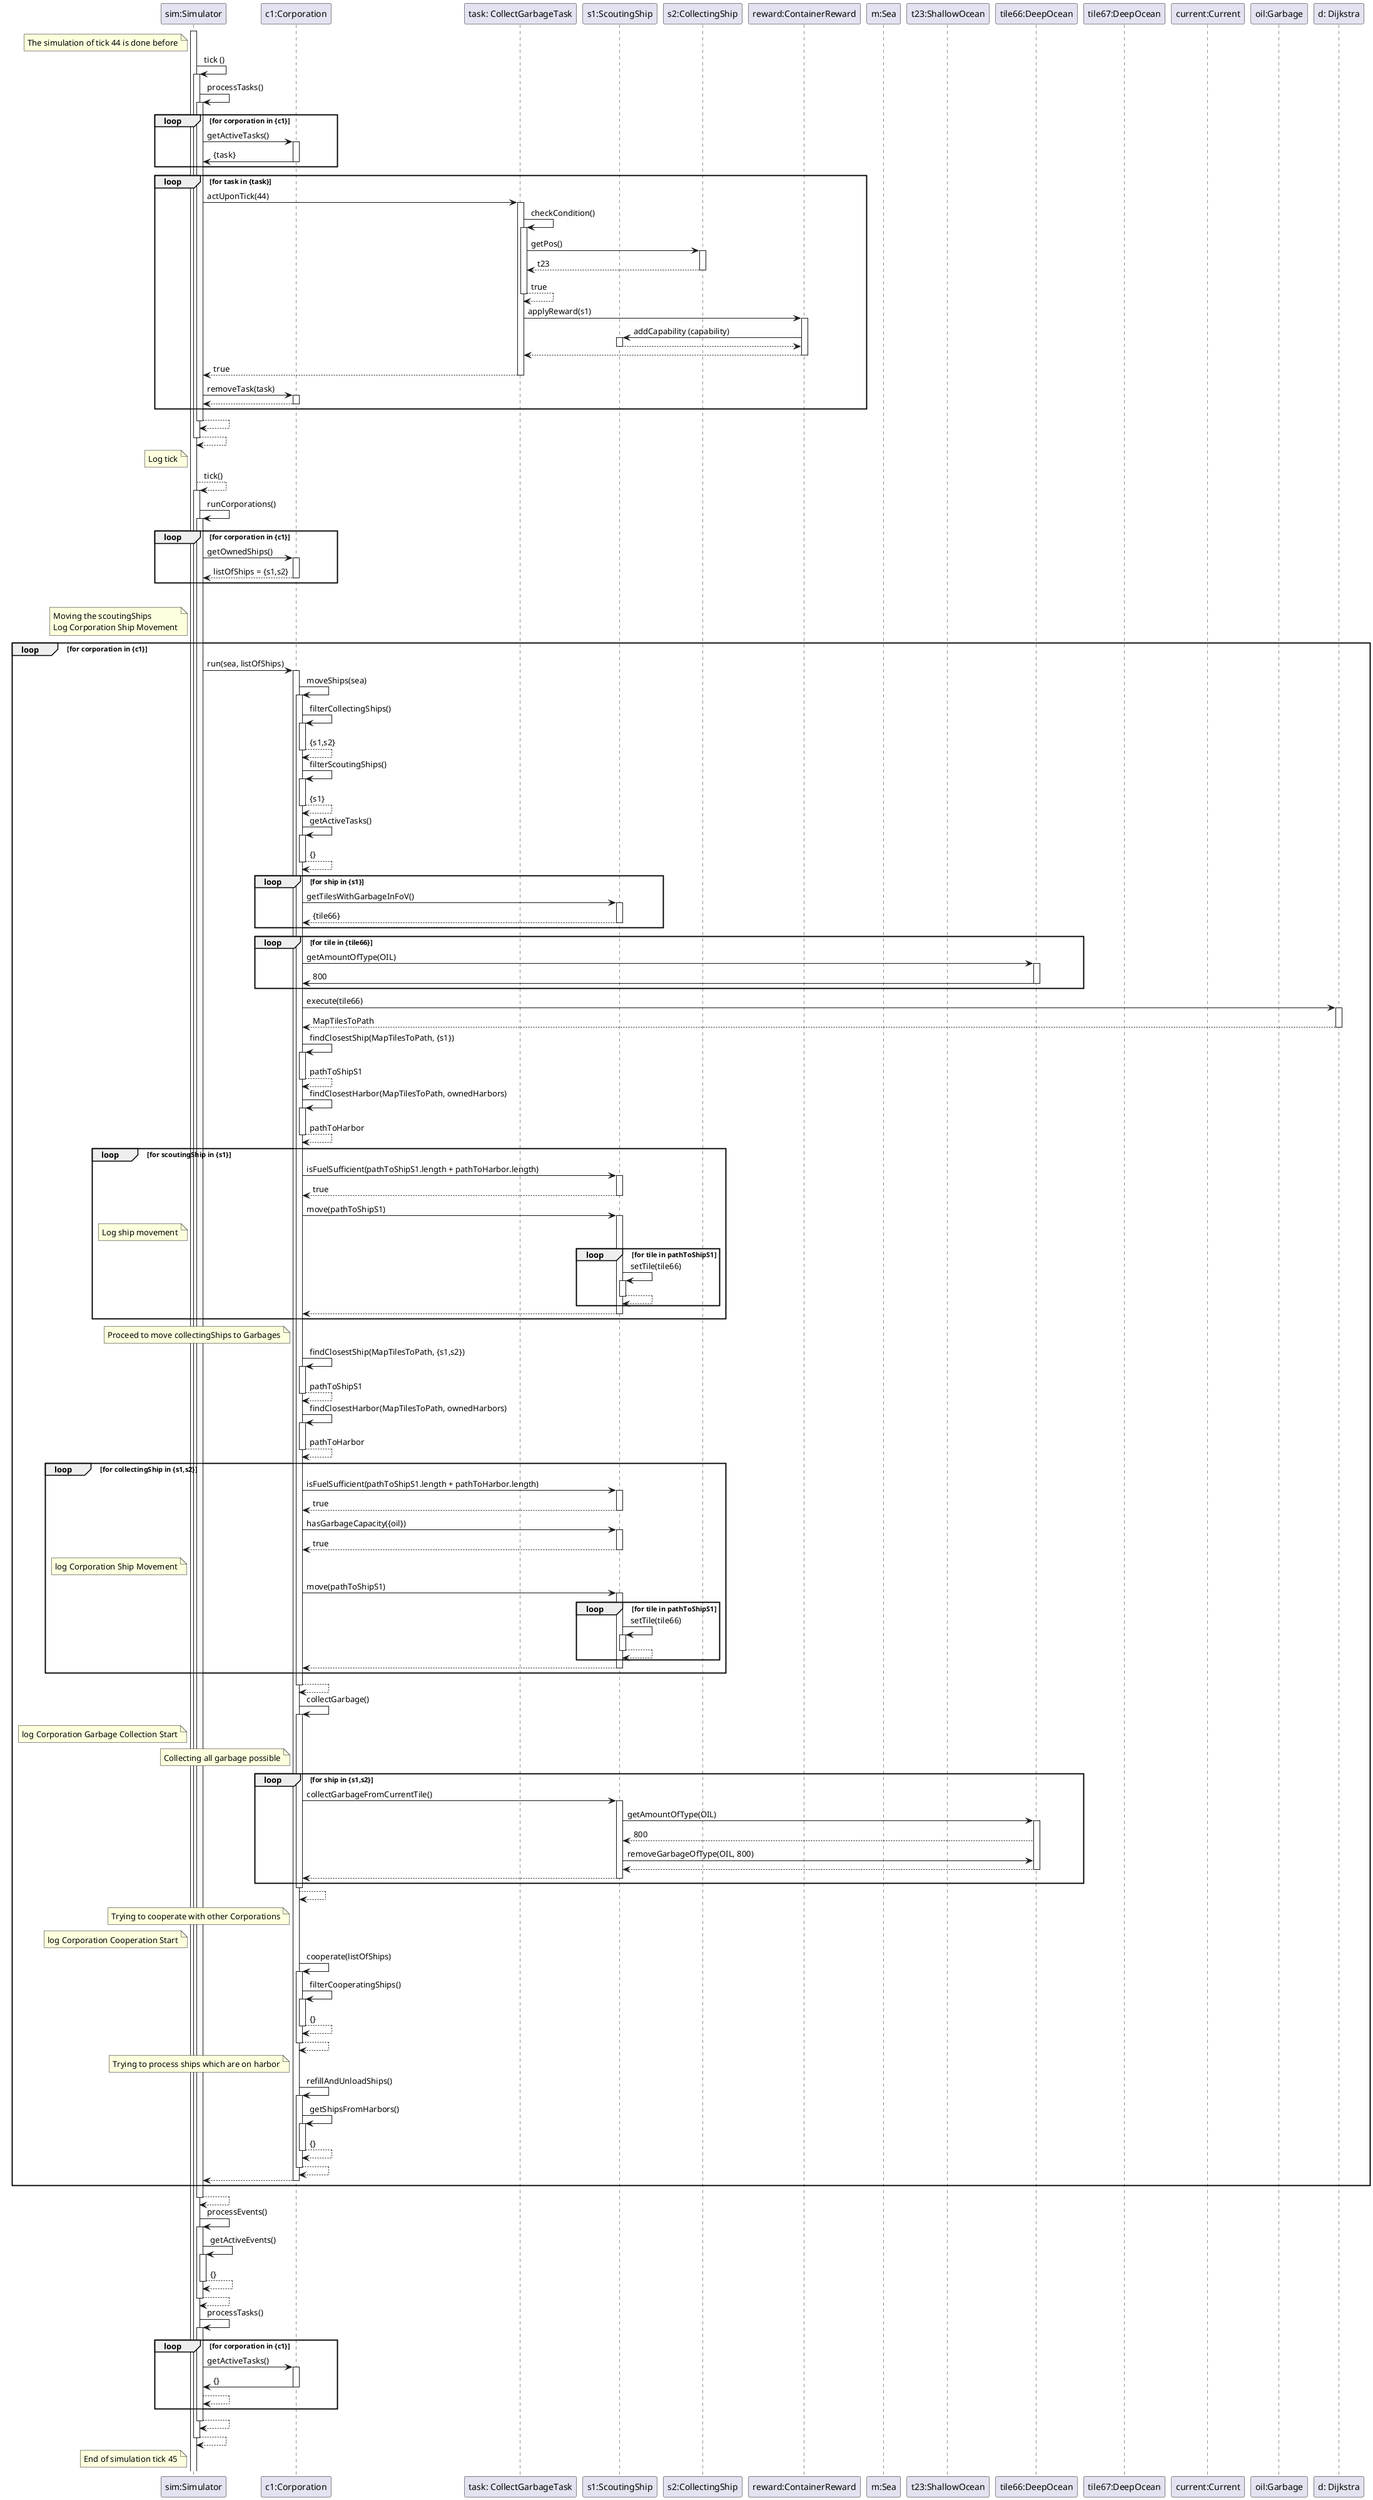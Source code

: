 @startuml
participant "sim:Simulator" as sim
participant "c1:Corporation" as c1
participant "task: CollectGarbageTask" as task
participant "s1:ScoutingShip" as s1
participant "s2:CollectingShip" as s2
participant "reward:ContainerReward" as reward
participant "m:Sea" as m
participant "t23:ShallowOcean" as t23
participant "tile66:DeepOcean" as tile66
participant "tile67:DeepOcean" as tile67
participant "current:Current" as current
participant "oil:Garbage" as oil
participant "d: Dijkstra" as d


activate sim

note left of sim
    The simulation of tick 44 is done before
end note

sim -> sim: tick ()
activate sim

sim -> sim : processTasks()
activate sim

loop for corporation in {c1}
sim -> c1: getActiveTasks()
activate c1

c1 -> sim: {task}
deactivate c1
end

loop for task in {task}

sim -> task: actUponTick(44)
activate task

task -> task: checkCondition()
activate task

task -> s2: getPos()
activate s2

s2 --> task: t23
deactivate s2

task --> task: true
deactivate task

task -> reward: applyReward(s1)
activate reward

reward -> s1: addCapability (capability)
activate s1

s1 --> reward
deactivate

reward --> task
deactivate reward

task --> sim: true
deactivate task

sim -> c1: removeTask(task)
activate c1

c1 --> sim
deactivate c1
end
sim --> sim
deactivate sim
sim --> sim
deactivate sim

note left of sim
Log tick
end note
sim --> sim: tick()
activate sim

sim -> sim: runCorporations()
activate sim

loop for corporation in {c1}

sim -> c1: getOwnedShips()
activate c1

c1 --> sim: listOfShips = {s1,s2}
deactivate c1

end

loop for corporation in {c1}
note left of sim
Moving the scoutingShips
Log Corporation Ship Movement
end note
loop for corporation in {c1}
sim -> c1: run(sea, listOfShips)
activate c1

c1 -> c1: moveShips(sea)
activate c1

c1 -> c1: filterCollectingShips()
activate c1

c1 --> c1: {s1,s2}
deactivate c1

c1 -> c1: filterScoutingShips()
activate c1

c1 --> c1: {s1}
deactivate c1

c1 -> c1: getActiveTasks()
activate c1

c1-->c1: {}
deactivate c1

loop for ship in {s1}

c1 -> s1: getTilesWithGarbageInFoV()
activate s1

s1 --> c1: {tile66}
deactivate s1
end

loop for tile in {tile66}

c1 -> tile66: getAmountOfType(OIL)
activate tile66

tile66 -> c1: 800
deactivate tile66
end

c1 -> d: execute(tile66)
activate d

d --> c1: MapTilesToPath
deactivate d


c1 -> c1: findClosestShip(MapTilesToPath, {s1})
activate c1

c1 --> c1: pathToShipS1
deactivate c1

c1 -> c1: findClosestHarbor(MapTilesToPath, ownedHarbors)
activate c1

c1 --> c1: pathToHarbor
deactivate c1

loop for scoutingShip in {s1}

c1 -> s1: isFuelSufficient(pathToShipS1.length + pathToHarbor.length)
activate s1

s1 --> c1: true
deactivate s1

c1 -> s1: move(pathToShipS1)
note left of sim
Log ship movement
end note
activate s1
loop for tile in pathToShipS1

s1 -> s1: setTile(tile66)
activate s1

s1 --> s1:
deactivate s1
end
s1 --> c1
deactivate s1
end



note left of c1
Proceed to move collectingShips to Garbages
end note
c1 -> c1: findClosestShip(MapTilesToPath, {s1,s2})
activate c1

c1 --> c1: pathToShipS1
deactivate c1

c1 -> c1: findClosestHarbor(MapTilesToPath, ownedHarbors)
activate c1

c1 --> c1: pathToHarbor
deactivate c1

loop for collectingShip in {s1,s2}

c1 -> s1: isFuelSufficient(pathToShipS1.length + pathToHarbor.length)
activate s1

s1 --> c1: true
deactivate s1

c1 -> s1: hasGarbageCapacity({oil})
activate s1

s1 --> c1: true
deactivate s1


note left of sim
log Corporation Ship Movement
end note
c1 -> s1: move(pathToShipS1)
activate s1
loop for tile in pathToShipS1

s1 -> s1: setTile(tile66)
activate s1

s1 --> s1:
deactivate s1
end
s1 --> c1
deactivate s1
end

c1 --> c1
deactivate c1
c1 -> c1: collectGarbage()
activate c1

note left of sim
log Corporation Garbage Collection Start
end note
note left of c1
Collecting all garbage possible
end note

loop for ship in {s1,s2}
c1 -> s1: collectGarbageFromCurrentTile()
activate s1
s1-> tile66:getAmountOfType(OIL)
activate tile66
tile66--> s1: 800
s1 -> tile66: removeGarbageOfType(OIL, 800)
tile66 --> s1:
deactivate tile66
s1 --> c1:
deactivate s1
end


deactivate c1
c1 -->c1:
note left of c1
Trying to cooperate with other Corporations
end note

note left of sim
log Corporation Cooperation Start
end note
c1 -> c1: cooperate(listOfShips)
activate c1
c1 -> c1 : filterCooperatingShips()
activate c1
c1 --> c1: {}
deactivate c1
c1 --> c1
deactivate c1


note left of c1
Trying to process ships which are on harbor
end note

c1 -> c1: refillAndUnloadShips()
activate c1

c1 -> c1:getShipsFromHarbors()
activate c1
c1 --> c1: {}
deactivate c1
c1 --> c1
deactivate c1

c1 --> sim
deactivate c1

end



sim --> sim

deactivate sim


sim -> sim: processEvents()
activate sim

sim -> sim: getActiveEvents()
activate sim

sim --> sim: {}
deactivate sim

sim --> sim
deactivate sim

sim -> sim : processTasks()
activate sim

loop for corporation in {c1}
sim-> c1: getActiveTasks()
activate c1

c1 -> sim: {}
deactivate c1
sim --> sim
end
sim --> sim
deactivate sim





sim --> sim


note left of sim
End of simulation tick 45
end note
deactivate sim

@enduml